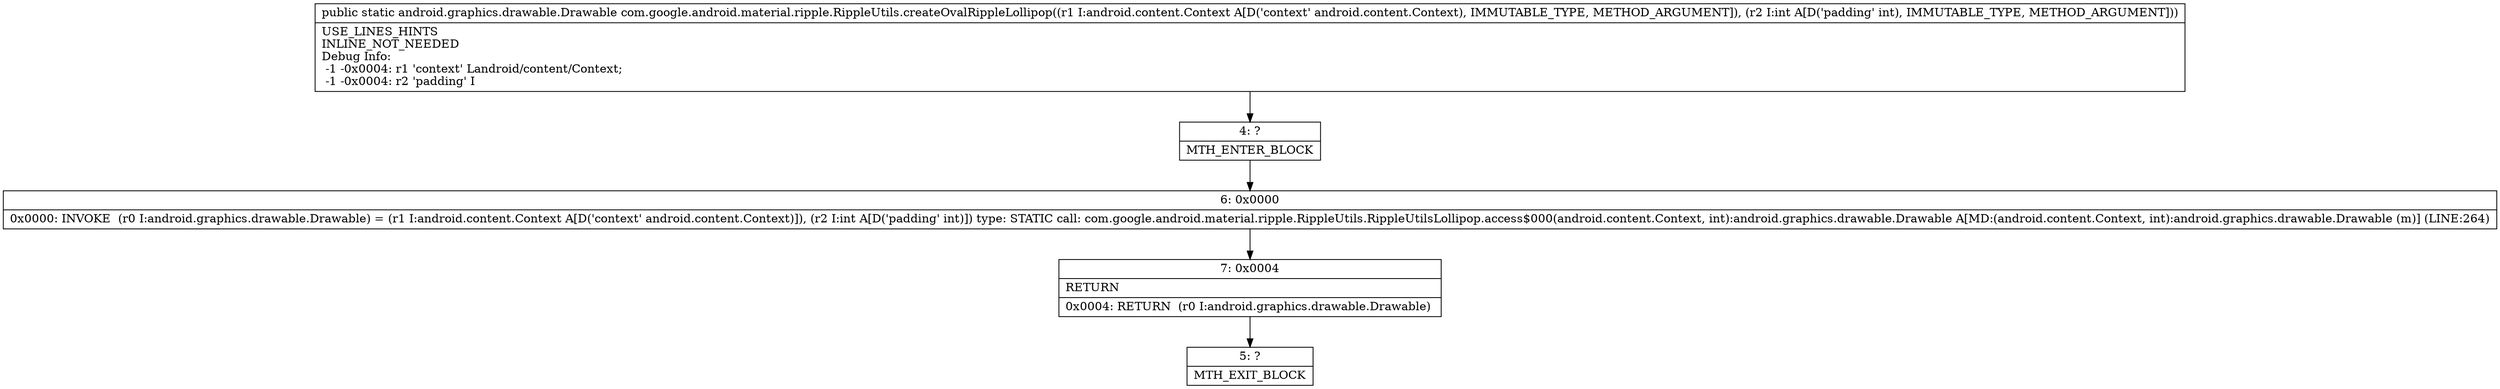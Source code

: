 digraph "CFG forcom.google.android.material.ripple.RippleUtils.createOvalRippleLollipop(Landroid\/content\/Context;I)Landroid\/graphics\/drawable\/Drawable;" {
Node_4 [shape=record,label="{4\:\ ?|MTH_ENTER_BLOCK\l}"];
Node_6 [shape=record,label="{6\:\ 0x0000|0x0000: INVOKE  (r0 I:android.graphics.drawable.Drawable) = (r1 I:android.content.Context A[D('context' android.content.Context)]), (r2 I:int A[D('padding' int)]) type: STATIC call: com.google.android.material.ripple.RippleUtils.RippleUtilsLollipop.access$000(android.content.Context, int):android.graphics.drawable.Drawable A[MD:(android.content.Context, int):android.graphics.drawable.Drawable (m)] (LINE:264)\l}"];
Node_7 [shape=record,label="{7\:\ 0x0004|RETURN\l|0x0004: RETURN  (r0 I:android.graphics.drawable.Drawable) \l}"];
Node_5 [shape=record,label="{5\:\ ?|MTH_EXIT_BLOCK\l}"];
MethodNode[shape=record,label="{public static android.graphics.drawable.Drawable com.google.android.material.ripple.RippleUtils.createOvalRippleLollipop((r1 I:android.content.Context A[D('context' android.content.Context), IMMUTABLE_TYPE, METHOD_ARGUMENT]), (r2 I:int A[D('padding' int), IMMUTABLE_TYPE, METHOD_ARGUMENT]))  | USE_LINES_HINTS\lINLINE_NOT_NEEDED\lDebug Info:\l  \-1 \-0x0004: r1 'context' Landroid\/content\/Context;\l  \-1 \-0x0004: r2 'padding' I\l}"];
MethodNode -> Node_4;Node_4 -> Node_6;
Node_6 -> Node_7;
Node_7 -> Node_5;
}

